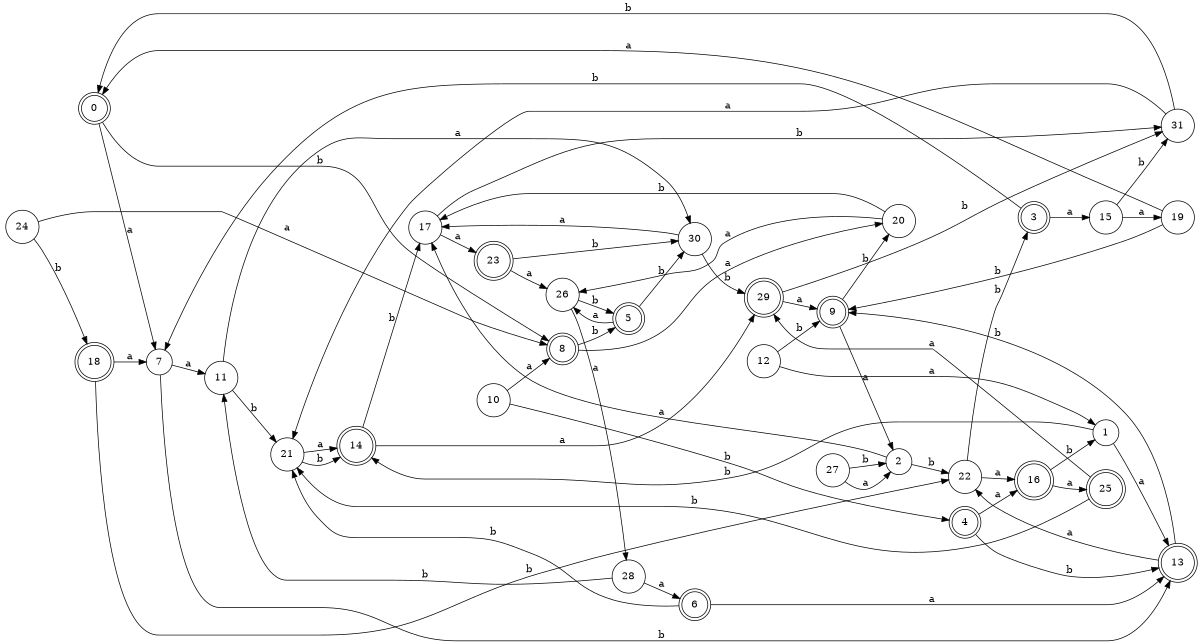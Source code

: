 digraph n26_7 {
__start0 [label="" shape="none"];

rankdir=LR;
size="8,5";

s0 [style="rounded,filled", color="black", fillcolor="white" shape="doublecircle", label="0"];
s1 [style="filled", color="black", fillcolor="white" shape="circle", label="1"];
s2 [style="filled", color="black", fillcolor="white" shape="circle", label="2"];
s3 [style="rounded,filled", color="black", fillcolor="white" shape="doublecircle", label="3"];
s4 [style="rounded,filled", color="black", fillcolor="white" shape="doublecircle", label="4"];
s5 [style="rounded,filled", color="black", fillcolor="white" shape="doublecircle", label="5"];
s6 [style="rounded,filled", color="black", fillcolor="white" shape="doublecircle", label="6"];
s7 [style="filled", color="black", fillcolor="white" shape="circle", label="7"];
s8 [style="rounded,filled", color="black", fillcolor="white" shape="doublecircle", label="8"];
s9 [style="rounded,filled", color="black", fillcolor="white" shape="doublecircle", label="9"];
s10 [style="filled", color="black", fillcolor="white" shape="circle", label="10"];
s11 [style="filled", color="black", fillcolor="white" shape="circle", label="11"];
s12 [style="filled", color="black", fillcolor="white" shape="circle", label="12"];
s13 [style="rounded,filled", color="black", fillcolor="white" shape="doublecircle", label="13"];
s14 [style="rounded,filled", color="black", fillcolor="white" shape="doublecircle", label="14"];
s15 [style="filled", color="black", fillcolor="white" shape="circle", label="15"];
s16 [style="rounded,filled", color="black", fillcolor="white" shape="doublecircle", label="16"];
s17 [style="filled", color="black", fillcolor="white" shape="circle", label="17"];
s18 [style="rounded,filled", color="black", fillcolor="white" shape="doublecircle", label="18"];
s19 [style="filled", color="black", fillcolor="white" shape="circle", label="19"];
s20 [style="filled", color="black", fillcolor="white" shape="circle", label="20"];
s21 [style="filled", color="black", fillcolor="white" shape="circle", label="21"];
s22 [style="filled", color="black", fillcolor="white" shape="circle", label="22"];
s23 [style="rounded,filled", color="black", fillcolor="white" shape="doublecircle", label="23"];
s24 [style="filled", color="black", fillcolor="white" shape="circle", label="24"];
s25 [style="rounded,filled", color="black", fillcolor="white" shape="doublecircle", label="25"];
s26 [style="filled", color="black", fillcolor="white" shape="circle", label="26"];
s27 [style="filled", color="black", fillcolor="white" shape="circle", label="27"];
s28 [style="filled", color="black", fillcolor="white" shape="circle", label="28"];
s29 [style="rounded,filled", color="black", fillcolor="white" shape="doublecircle", label="29"];
s30 [style="filled", color="black", fillcolor="white" shape="circle", label="30"];
s31 [style="filled", color="black", fillcolor="white" shape="circle", label="31"];
s0 -> s7 [label="a"];
s0 -> s8 [label="b"];
s1 -> s13 [label="a"];
s1 -> s14 [label="b"];
s2 -> s17 [label="a"];
s2 -> s22 [label="b"];
s3 -> s15 [label="a"];
s3 -> s7 [label="b"];
s4 -> s16 [label="a"];
s4 -> s13 [label="b"];
s5 -> s26 [label="a"];
s5 -> s30 [label="b"];
s6 -> s13 [label="a"];
s6 -> s21 [label="b"];
s7 -> s11 [label="a"];
s7 -> s13 [label="b"];
s8 -> s20 [label="a"];
s8 -> s5 [label="b"];
s9 -> s2 [label="a"];
s9 -> s20 [label="b"];
s10 -> s8 [label="a"];
s10 -> s4 [label="b"];
s11 -> s30 [label="a"];
s11 -> s21 [label="b"];
s12 -> s1 [label="a"];
s12 -> s9 [label="b"];
s13 -> s22 [label="a"];
s13 -> s9 [label="b"];
s14 -> s29 [label="a"];
s14 -> s17 [label="b"];
s15 -> s19 [label="a"];
s15 -> s31 [label="b"];
s16 -> s25 [label="a"];
s16 -> s1 [label="b"];
s17 -> s23 [label="a"];
s17 -> s31 [label="b"];
s18 -> s7 [label="a"];
s18 -> s22 [label="b"];
s19 -> s0 [label="a"];
s19 -> s9 [label="b"];
s20 -> s26 [label="a"];
s20 -> s17 [label="b"];
s21 -> s14 [label="a"];
s21 -> s14 [label="b"];
s22 -> s16 [label="a"];
s22 -> s3 [label="b"];
s23 -> s26 [label="a"];
s23 -> s30 [label="b"];
s24 -> s8 [label="a"];
s24 -> s18 [label="b"];
s25 -> s29 [label="a"];
s25 -> s21 [label="b"];
s26 -> s28 [label="a"];
s26 -> s5 [label="b"];
s27 -> s2 [label="a"];
s27 -> s2 [label="b"];
s28 -> s6 [label="a"];
s28 -> s11 [label="b"];
s29 -> s9 [label="a"];
s29 -> s31 [label="b"];
s30 -> s17 [label="a"];
s30 -> s29 [label="b"];
s31 -> s21 [label="a"];
s31 -> s0 [label="b"];

}